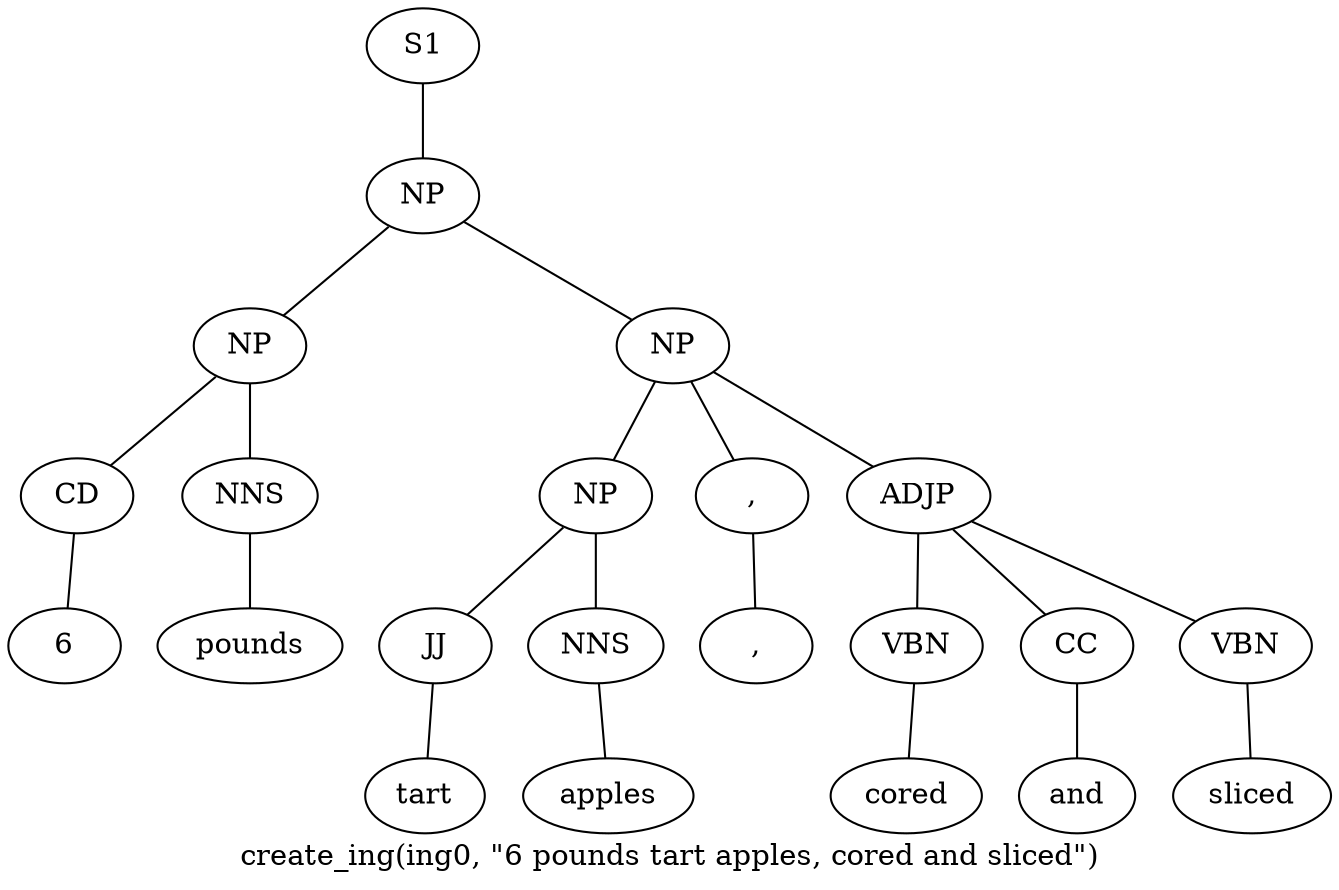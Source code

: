 graph SyntaxGraph {
	label = "create_ing(ing0, \"6 pounds tart apples, cored and sliced\")";
	Node0 [label="S1"];
	Node1 [label="NP"];
	Node2 [label="NP"];
	Node3 [label="CD"];
	Node4 [label="6"];
	Node5 [label="NNS"];
	Node6 [label="pounds"];
	Node7 [label="NP"];
	Node8 [label="NP"];
	Node9 [label="JJ"];
	Node10 [label="tart"];
	Node11 [label="NNS"];
	Node12 [label="apples"];
	Node13 [label=","];
	Node14 [label=","];
	Node15 [label="ADJP"];
	Node16 [label="VBN"];
	Node17 [label="cored"];
	Node18 [label="CC"];
	Node19 [label="and"];
	Node20 [label="VBN"];
	Node21 [label="sliced"];

	Node0 -- Node1;
	Node1 -- Node2;
	Node1 -- Node7;
	Node2 -- Node3;
	Node2 -- Node5;
	Node3 -- Node4;
	Node5 -- Node6;
	Node7 -- Node8;
	Node7 -- Node13;
	Node7 -- Node15;
	Node8 -- Node9;
	Node8 -- Node11;
	Node9 -- Node10;
	Node11 -- Node12;
	Node13 -- Node14;
	Node15 -- Node16;
	Node15 -- Node18;
	Node15 -- Node20;
	Node16 -- Node17;
	Node18 -- Node19;
	Node20 -- Node21;
}